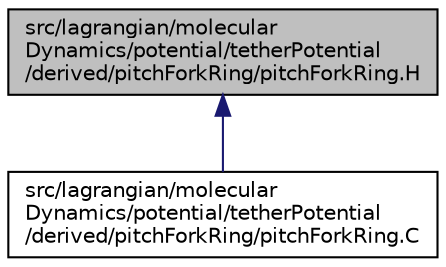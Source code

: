 digraph "src/lagrangian/molecularDynamics/potential/tetherPotential/derived/pitchForkRing/pitchForkRing.H"
{
  bgcolor="transparent";
  edge [fontname="Helvetica",fontsize="10",labelfontname="Helvetica",labelfontsize="10"];
  node [fontname="Helvetica",fontsize="10",shape=record];
  Node1 [label="src/lagrangian/molecular\lDynamics/potential/tetherPotential\l/derived/pitchForkRing/pitchForkRing.H",height=0.2,width=0.4,color="black", fillcolor="grey75", style="filled", fontcolor="black"];
  Node1 -> Node2 [dir="back",color="midnightblue",fontsize="10",style="solid",fontname="Helvetica"];
  Node2 [label="src/lagrangian/molecular\lDynamics/potential/tetherPotential\l/derived/pitchForkRing/pitchForkRing.C",height=0.2,width=0.4,color="black",URL="$a07252.html"];
}
